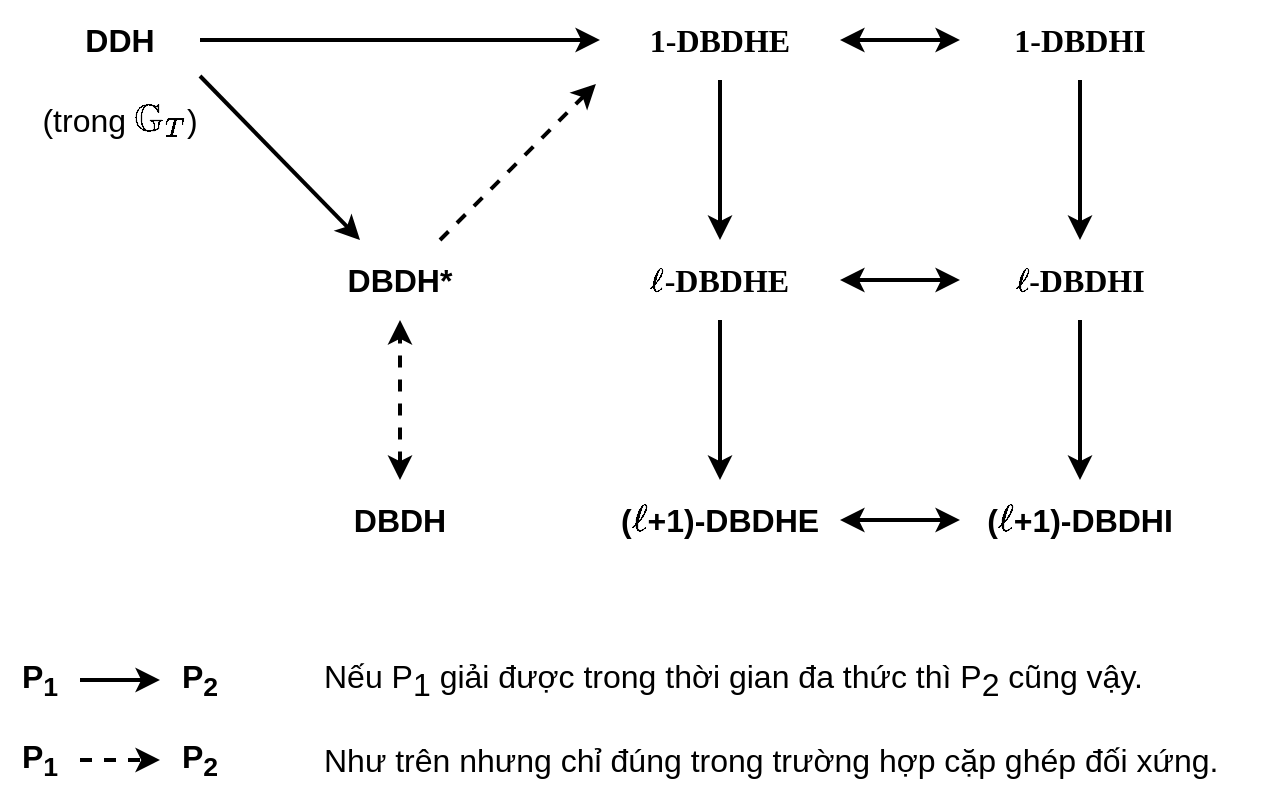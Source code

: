 <mxfile version="10.7.4"><diagram id="Mlw3SG7t6-g59mtkwV-7" name="Page-1"><mxGraphModel dx="1398" dy="781" grid="1" gridSize="10" guides="1" tooltips="1" connect="1" arrows="1" fold="1" page="1" pageScale="1" pageWidth="850" pageHeight="1100" math="1" shadow="0"><root><mxCell id="0"/><mxCell id="1" parent="0"/><mxCell id="oepxpTT8Pn4C3FP96cDV-4" value="DBDH*" style="text;html=1;strokeColor=none;fillColor=none;align=center;verticalAlign=middle;whiteSpace=wrap;rounded=0;fontSize=16;fontStyle=1" parent="1" vertex="1"><mxGeometry x="280" y="240" width="80" height="40" as="geometry"/></mxCell><mxCell id="oepxpTT8Pn4C3FP96cDV-53" value="" style="edgeStyle=orthogonalEdgeStyle;rounded=0;orthogonalLoop=1;jettySize=auto;html=1;fontFamily=Tahoma;fontSize=16;strokeWidth=2;" parent="1" source="oepxpTT8Pn4C3FP96cDV-5" target="oepxpTT8Pn4C3FP96cDV-6" edge="1"><mxGeometry relative="1" as="geometry"/></mxCell><mxCell id="oepxpTT8Pn4C3FP96cDV-5" value="\(\ell\)-DBDHE" style="text;html=1;strokeColor=none;fillColor=none;align=center;verticalAlign=middle;whiteSpace=wrap;rounded=0;fontSize=16;fontStyle=1;fontFamily=Tahoma;" parent="1" vertex="1"><mxGeometry x="420" y="240" width="120" height="40" as="geometry"/></mxCell><mxCell id="oepxpTT8Pn4C3FP96cDV-6" value="(\(\ell\)+1)-DBDHE" style="text;html=1;strokeColor=none;fillColor=none;align=center;verticalAlign=middle;whiteSpace=wrap;rounded=0;fontSize=16;fontStyle=1" parent="1" vertex="1"><mxGeometry x="420" y="360" width="120" height="40" as="geometry"/></mxCell><mxCell id="oepxpTT8Pn4C3FP96cDV-49" value="" style="edgeStyle=orthogonalEdgeStyle;rounded=0;orthogonalLoop=1;jettySize=auto;html=1;fontFamily=Tahoma;fontSize=16;strokeWidth=2;" parent="1" source="oepxpTT8Pn4C3FP96cDV-7" target="oepxpTT8Pn4C3FP96cDV-27" edge="1"><mxGeometry relative="1" as="geometry"/></mxCell><mxCell id="oepxpTT8Pn4C3FP96cDV-7" value="DDH" style="text;html=1;strokeColor=none;fillColor=none;align=center;verticalAlign=middle;whiteSpace=wrap;rounded=0;fontSize=16;fontStyle=1" parent="1" vertex="1"><mxGeometry x="140" y="120" width="80" height="40" as="geometry"/></mxCell><mxCell id="oepxpTT8Pn4C3FP96cDV-55" value="" style="edgeStyle=orthogonalEdgeStyle;rounded=0;orthogonalLoop=1;jettySize=auto;html=1;fontFamily=Tahoma;fontSize=16;strokeWidth=2;" parent="1" source="oepxpTT8Pn4C3FP96cDV-17" target="oepxpTT8Pn4C3FP96cDV-45" edge="1"><mxGeometry relative="1" as="geometry"/></mxCell><mxCell id="oepxpTT8Pn4C3FP96cDV-17" value="\(\ell\)-DBDHI" style="text;html=1;strokeColor=none;fillColor=none;align=center;verticalAlign=middle;whiteSpace=wrap;rounded=0;fontSize=16;fontStyle=1;fontFamily=Tahoma;" parent="1" vertex="1"><mxGeometry x="600" y="240" width="120" height="40" as="geometry"/></mxCell><mxCell id="oepxpTT8Pn4C3FP96cDV-51" value="" style="edgeStyle=orthogonalEdgeStyle;rounded=0;orthogonalLoop=1;jettySize=auto;html=1;fontFamily=Tahoma;fontSize=16;strokeWidth=2;" parent="1" source="oepxpTT8Pn4C3FP96cDV-27" target="oepxpTT8Pn4C3FP96cDV-5" edge="1"><mxGeometry relative="1" as="geometry"/></mxCell><mxCell id="oepxpTT8Pn4C3FP96cDV-27" value="1-DBDHE" style="text;html=1;strokeColor=none;fillColor=none;align=center;verticalAlign=middle;whiteSpace=wrap;rounded=0;fontSize=16;fontStyle=1;fontFamily=Tahoma;" parent="1" vertex="1"><mxGeometry x="420" y="120" width="120" height="40" as="geometry"/></mxCell><mxCell id="oepxpTT8Pn4C3FP96cDV-28" value="1-DBDHI" style="text;html=1;strokeColor=none;fillColor=none;align=center;verticalAlign=middle;whiteSpace=wrap;rounded=0;fontSize=16;fontStyle=1;fontFamily=Tahoma;" parent="1" vertex="1"><mxGeometry x="600" y="120" width="120" height="40" as="geometry"/></mxCell><mxCell id="oepxpTT8Pn4C3FP96cDV-45" value="(\(\ell\)+1)-DBDHI" style="text;html=1;strokeColor=none;fillColor=none;align=center;verticalAlign=middle;whiteSpace=wrap;rounded=0;fontSize=16;fontStyle=1" parent="1" vertex="1"><mxGeometry x="600" y="360" width="120" height="40" as="geometry"/></mxCell><mxCell id="oepxpTT8Pn4C3FP96cDV-56" value="" style="endArrow=classic;startArrow=classic;html=1;fontFamily=Tahoma;fontSize=16;exitX=1;exitY=0.5;exitDx=0;exitDy=0;entryX=0;entryY=0.5;entryDx=0;entryDy=0;strokeWidth=2;" parent="1" source="oepxpTT8Pn4C3FP96cDV-6" target="oepxpTT8Pn4C3FP96cDV-45" edge="1"><mxGeometry width="50" height="50" relative="1" as="geometry"><mxPoint x="560" y="460" as="sourcePoint"/><mxPoint x="610" y="410" as="targetPoint"/></mxGeometry></mxCell><mxCell id="oepxpTT8Pn4C3FP96cDV-57" value="" style="endArrow=classic;startArrow=classic;html=1;fontFamily=Tahoma;fontSize=16;entryX=0;entryY=0.5;entryDx=0;entryDy=0;exitX=1;exitY=0.5;exitDx=0;exitDy=0;strokeWidth=2;" parent="1" source="oepxpTT8Pn4C3FP96cDV-5" target="oepxpTT8Pn4C3FP96cDV-17" edge="1"><mxGeometry width="50" height="50" relative="1" as="geometry"><mxPoint x="310" y="440" as="sourcePoint"/><mxPoint x="360" y="390" as="targetPoint"/></mxGeometry></mxCell><mxCell id="oepxpTT8Pn4C3FP96cDV-59" value="" style="endArrow=classic;html=1;fontFamily=Tahoma;fontSize=16;exitX=0.5;exitY=1;exitDx=0;exitDy=0;entryX=0.5;entryY=0;entryDx=0;entryDy=0;strokeWidth=2;" parent="1" source="oepxpTT8Pn4C3FP96cDV-28" target="oepxpTT8Pn4C3FP96cDV-17" edge="1"><mxGeometry width="50" height="50" relative="1" as="geometry"><mxPoint x="740" y="240" as="sourcePoint"/><mxPoint x="790" y="190" as="targetPoint"/></mxGeometry></mxCell><mxCell id="oepxpTT8Pn4C3FP96cDV-60" value="" style="endArrow=classic;startArrow=classic;html=1;fontFamily=Tahoma;fontSize=16;exitX=1;exitY=0.5;exitDx=0;exitDy=0;entryX=0;entryY=0.5;entryDx=0;entryDy=0;strokeWidth=2;" parent="1" source="oepxpTT8Pn4C3FP96cDV-27" target="oepxpTT8Pn4C3FP96cDV-28" edge="1"><mxGeometry width="50" height="50" relative="1" as="geometry"><mxPoint x="570" y="110" as="sourcePoint"/><mxPoint x="620" y="60" as="targetPoint"/></mxGeometry></mxCell><mxCell id="lLxOGXekBbq405giaXp2-1" value="DBDH" style="text;html=1;strokeColor=none;fillColor=none;align=center;verticalAlign=middle;whiteSpace=wrap;rounded=0;fontSize=16;fontStyle=1" parent="1" vertex="1"><mxGeometry x="280" y="360" width="80" height="40" as="geometry"/></mxCell><mxCell id="lLxOGXekBbq405giaXp2-2" value="" style="endArrow=classic;html=1;exitX=0.75;exitY=0;exitDx=0;exitDy=0;dashed=1;strokeWidth=2;entryX=-0.017;entryY=1.05;entryDx=0;entryDy=0;entryPerimeter=0;" parent="1" source="oepxpTT8Pn4C3FP96cDV-4" target="oepxpTT8Pn4C3FP96cDV-27" edge="1"><mxGeometry width="50" height="50" relative="1" as="geometry"><mxPoint x="230" y="330" as="sourcePoint"/><mxPoint x="290" y="170" as="targetPoint"/></mxGeometry></mxCell><mxCell id="lLxOGXekBbq405giaXp2-3" value="" style="endArrow=classic;startArrow=classic;html=1;dashed=1;strokeWidth=2;entryX=0.5;entryY=1;entryDx=0;entryDy=0;exitX=0.5;exitY=0;exitDx=0;exitDy=0;" parent="1" source="lLxOGXekBbq405giaXp2-1" target="oepxpTT8Pn4C3FP96cDV-4" edge="1"><mxGeometry width="50" height="50" relative="1" as="geometry"><mxPoint x="240" y="360" as="sourcePoint"/><mxPoint x="290" y="310" as="targetPoint"/></mxGeometry></mxCell><mxCell id="lLxOGXekBbq405giaXp2-4" value="" style="edgeStyle=orthogonalEdgeStyle;rounded=0;orthogonalLoop=1;jettySize=auto;html=1;fontFamily=Tahoma;fontSize=16;strokeWidth=2;" parent="1" source="lLxOGXekBbq405giaXp2-5" target="lLxOGXekBbq405giaXp2-6" edge="1"><mxGeometry relative="1" as="geometry"/></mxCell><mxCell id="lLxOGXekBbq405giaXp2-5" value="P&lt;sub&gt;1&lt;/sub&gt;" style="text;html=1;strokeColor=none;fillColor=none;align=center;verticalAlign=middle;whiteSpace=wrap;rounded=0;fontSize=16;fontStyle=1" parent="1" vertex="1"><mxGeometry x="120" y="440" width="40" height="40" as="geometry"/></mxCell><mxCell id="lLxOGXekBbq405giaXp2-6" value="P&lt;sub&gt;2&lt;/sub&gt;" style="text;html=1;strokeColor=none;fillColor=none;align=center;verticalAlign=middle;whiteSpace=wrap;rounded=0;fontSize=16;fontStyle=1" parent="1" vertex="1"><mxGeometry x="200" y="440" width="40" height="40" as="geometry"/></mxCell><mxCell id="lLxOGXekBbq405giaXp2-7" value="" style="edgeStyle=orthogonalEdgeStyle;rounded=0;orthogonalLoop=1;jettySize=auto;html=1;fontFamily=Tahoma;fontSize=16;dashed=1;strokeWidth=2;" parent="1" source="lLxOGXekBbq405giaXp2-8" target="lLxOGXekBbq405giaXp2-9" edge="1"><mxGeometry relative="1" as="geometry"/></mxCell><mxCell id="lLxOGXekBbq405giaXp2-8" value="P&lt;sub&gt;1&lt;/sub&gt;" style="text;html=1;strokeColor=none;fillColor=none;align=center;verticalAlign=middle;whiteSpace=wrap;rounded=0;fontSize=16;fontStyle=1" parent="1" vertex="1"><mxGeometry x="120" y="480" width="40" height="40" as="geometry"/></mxCell><mxCell id="lLxOGXekBbq405giaXp2-9" value="P&lt;sub&gt;2&lt;/sub&gt;" style="text;html=1;strokeColor=none;fillColor=none;align=center;verticalAlign=middle;whiteSpace=wrap;rounded=0;fontSize=16;fontStyle=1" parent="1" vertex="1"><mxGeometry x="200" y="480" width="40" height="40" as="geometry"/></mxCell><mxCell id="lLxOGXekBbq405giaXp2-10" value="Nếu P&lt;sub style=&quot;font-size: 16px&quot;&gt;1&lt;/sub&gt; giải được trong thời gian đa thức thì P&lt;sub style=&quot;font-size: 16px&quot;&gt;2&lt;/sub&gt; cũng vậy." style="text;html=1;strokeColor=none;fillColor=none;align=left;verticalAlign=middle;whiteSpace=wrap;rounded=0;fontSize=16;" parent="1" vertex="1"><mxGeometry x="280" y="440" width="480" height="40" as="geometry"/></mxCell><mxCell id="lLxOGXekBbq405giaXp2-11" value="Như trên nhưng chỉ đúng trong trường hợp cặp ghép đối xứng." style="text;html=1;strokeColor=none;fillColor=none;align=left;verticalAlign=middle;whiteSpace=wrap;rounded=0;fontSize=16;" parent="1" vertex="1"><mxGeometry x="280" y="480" width="480" height="40" as="geometry"/></mxCell><mxCell id="lLxOGXekBbq405giaXp2-12" value="(trong \(\mathbb{G}_T\))" style="text;html=1;strokeColor=none;fillColor=none;align=center;verticalAlign=middle;whiteSpace=wrap;rounded=0;fontSize=16;" parent="1" vertex="1"><mxGeometry x="130" y="160" width="100" height="40" as="geometry"/></mxCell><mxCell id="Gkezu-MJzIaZ8Vj8pZ3p-3" value="" style="endArrow=classic;html=1;strokeWidth=2;exitX=1;exitY=0.95;exitDx=0;exitDy=0;exitPerimeter=0;" edge="1" parent="1" source="oepxpTT8Pn4C3FP96cDV-7"><mxGeometry width="50" height="50" relative="1" as="geometry"><mxPoint x="216" y="162" as="sourcePoint"/><mxPoint x="300" y="240" as="targetPoint"/></mxGeometry></mxCell></root></mxGraphModel></diagram></mxfile>